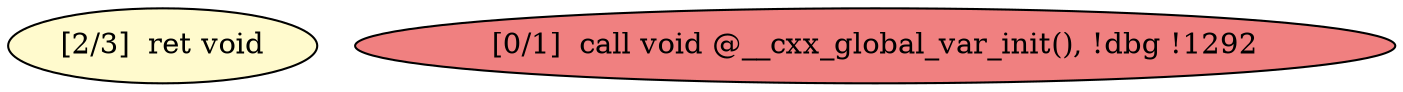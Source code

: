 
digraph G {


node7561 [fillcolor=lemonchiffon,label="[2/3]  ret void",shape=ellipse,style=filled ]
node7560 [fillcolor=lightcoral,label="[0/1]  call void @__cxx_global_var_init(), !dbg !1292",shape=ellipse,style=filled ]



}
